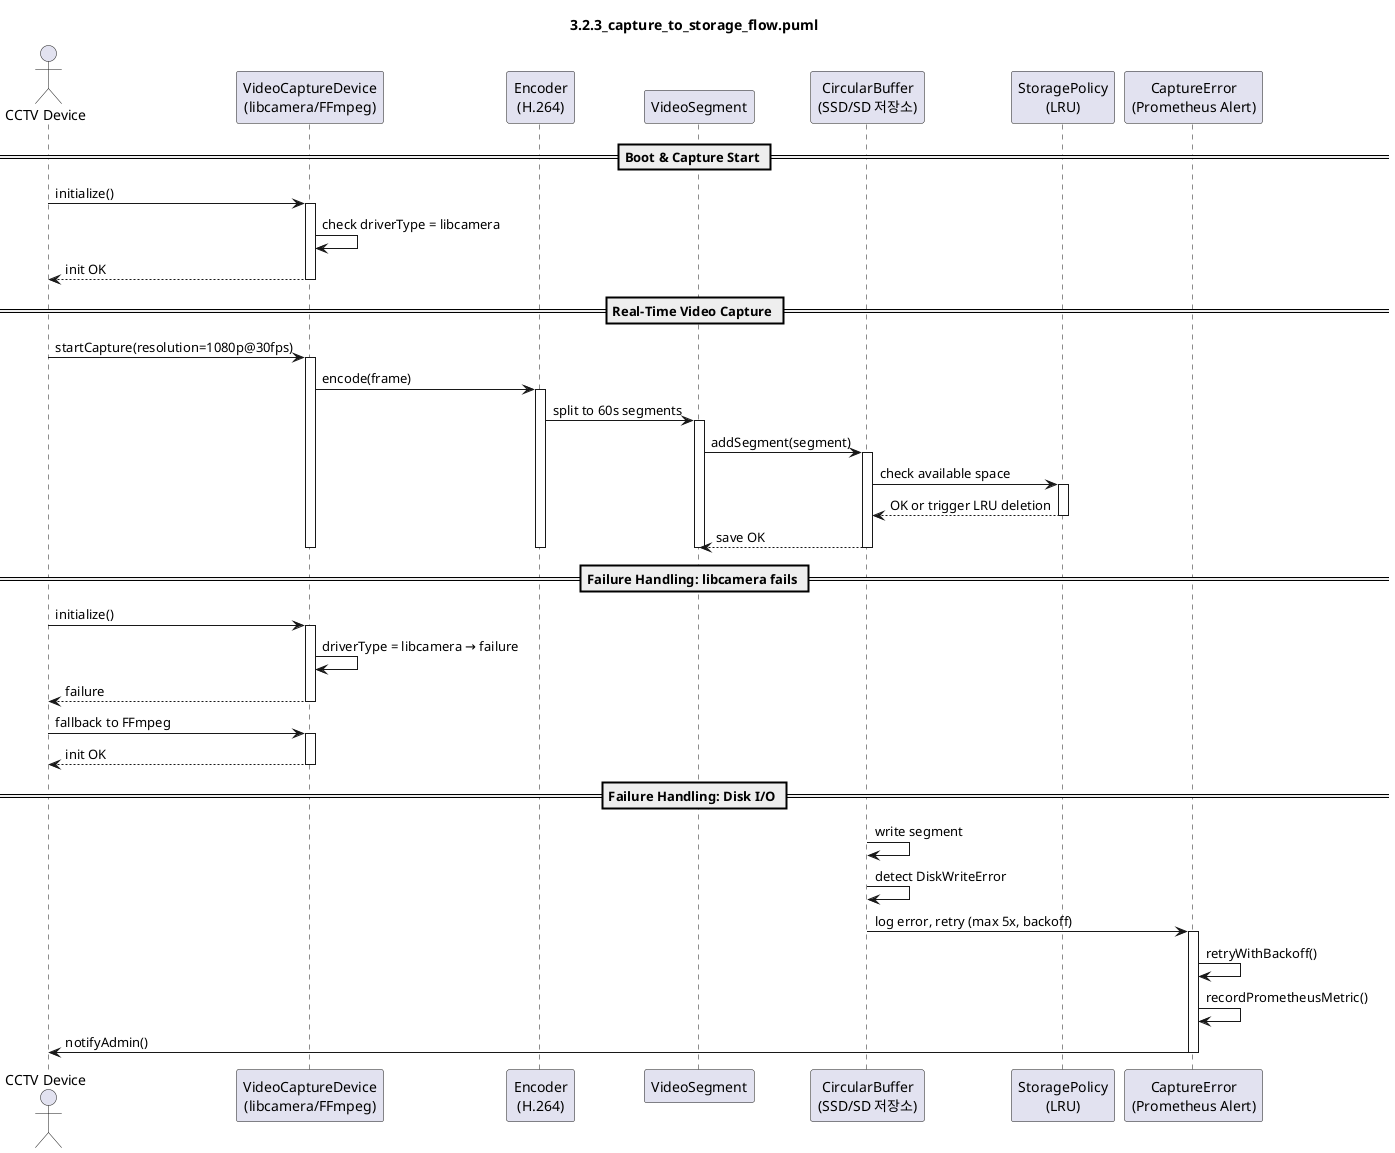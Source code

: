 @startuml
title 3.2.3_capture_to_storage_flow.puml

actor "CCTV Device" as Device
participant "VideoCaptureDevice\n(libcamera/FFmpeg)" as Capture
participant "Encoder\n(H.264)" as Encoder
participant "VideoSegment" as Segment
participant "CircularBuffer\n(SSD/SD 저장소)" as Buffer
participant "StoragePolicy\n(LRU)" as Policy
participant "CaptureError\n(Prometheus Alert)" as ErrorHandler

== Boot & Capture Start ==
Device -> Capture: initialize()
activate Capture
Capture -> Capture: check driverType = libcamera
Capture --> Device: init OK
deactivate Capture

== Real-Time Video Capture ==
Device -> Capture: startCapture(resolution=1080p@30fps)
activate Capture
Capture -> Encoder: encode(frame)
activate Encoder
Encoder -> Segment: split to 60s segments
activate Segment
Segment -> Buffer: addSegment(segment)
activate Buffer

Buffer -> Policy: check available space
activate Policy
Policy --> Buffer: OK or trigger LRU deletion
deactivate Policy

Buffer --> Segment: save OK
deactivate Buffer
deactivate Segment
deactivate Encoder
deactivate Capture

== Failure Handling: libcamera fails ==
Device -> Capture: initialize()
activate Capture
Capture -> Capture: driverType = libcamera → failure
Capture --> Device: failure
deactivate Capture

Device -> Capture: fallback to FFmpeg
activate Capture
Capture --> Device: init OK
deactivate Capture

== Failure Handling: Disk I/O ==
Buffer -> Buffer: write segment
Buffer -> Buffer: detect DiskWriteError
Buffer -> ErrorHandler: log error, retry (max 5x, backoff)
activate ErrorHandler
ErrorHandler -> ErrorHandler: retryWithBackoff()
ErrorHandler -> ErrorHandler: recordPrometheusMetric()
ErrorHandler -> Device: notifyAdmin()
deactivate ErrorHandler

@enduml
